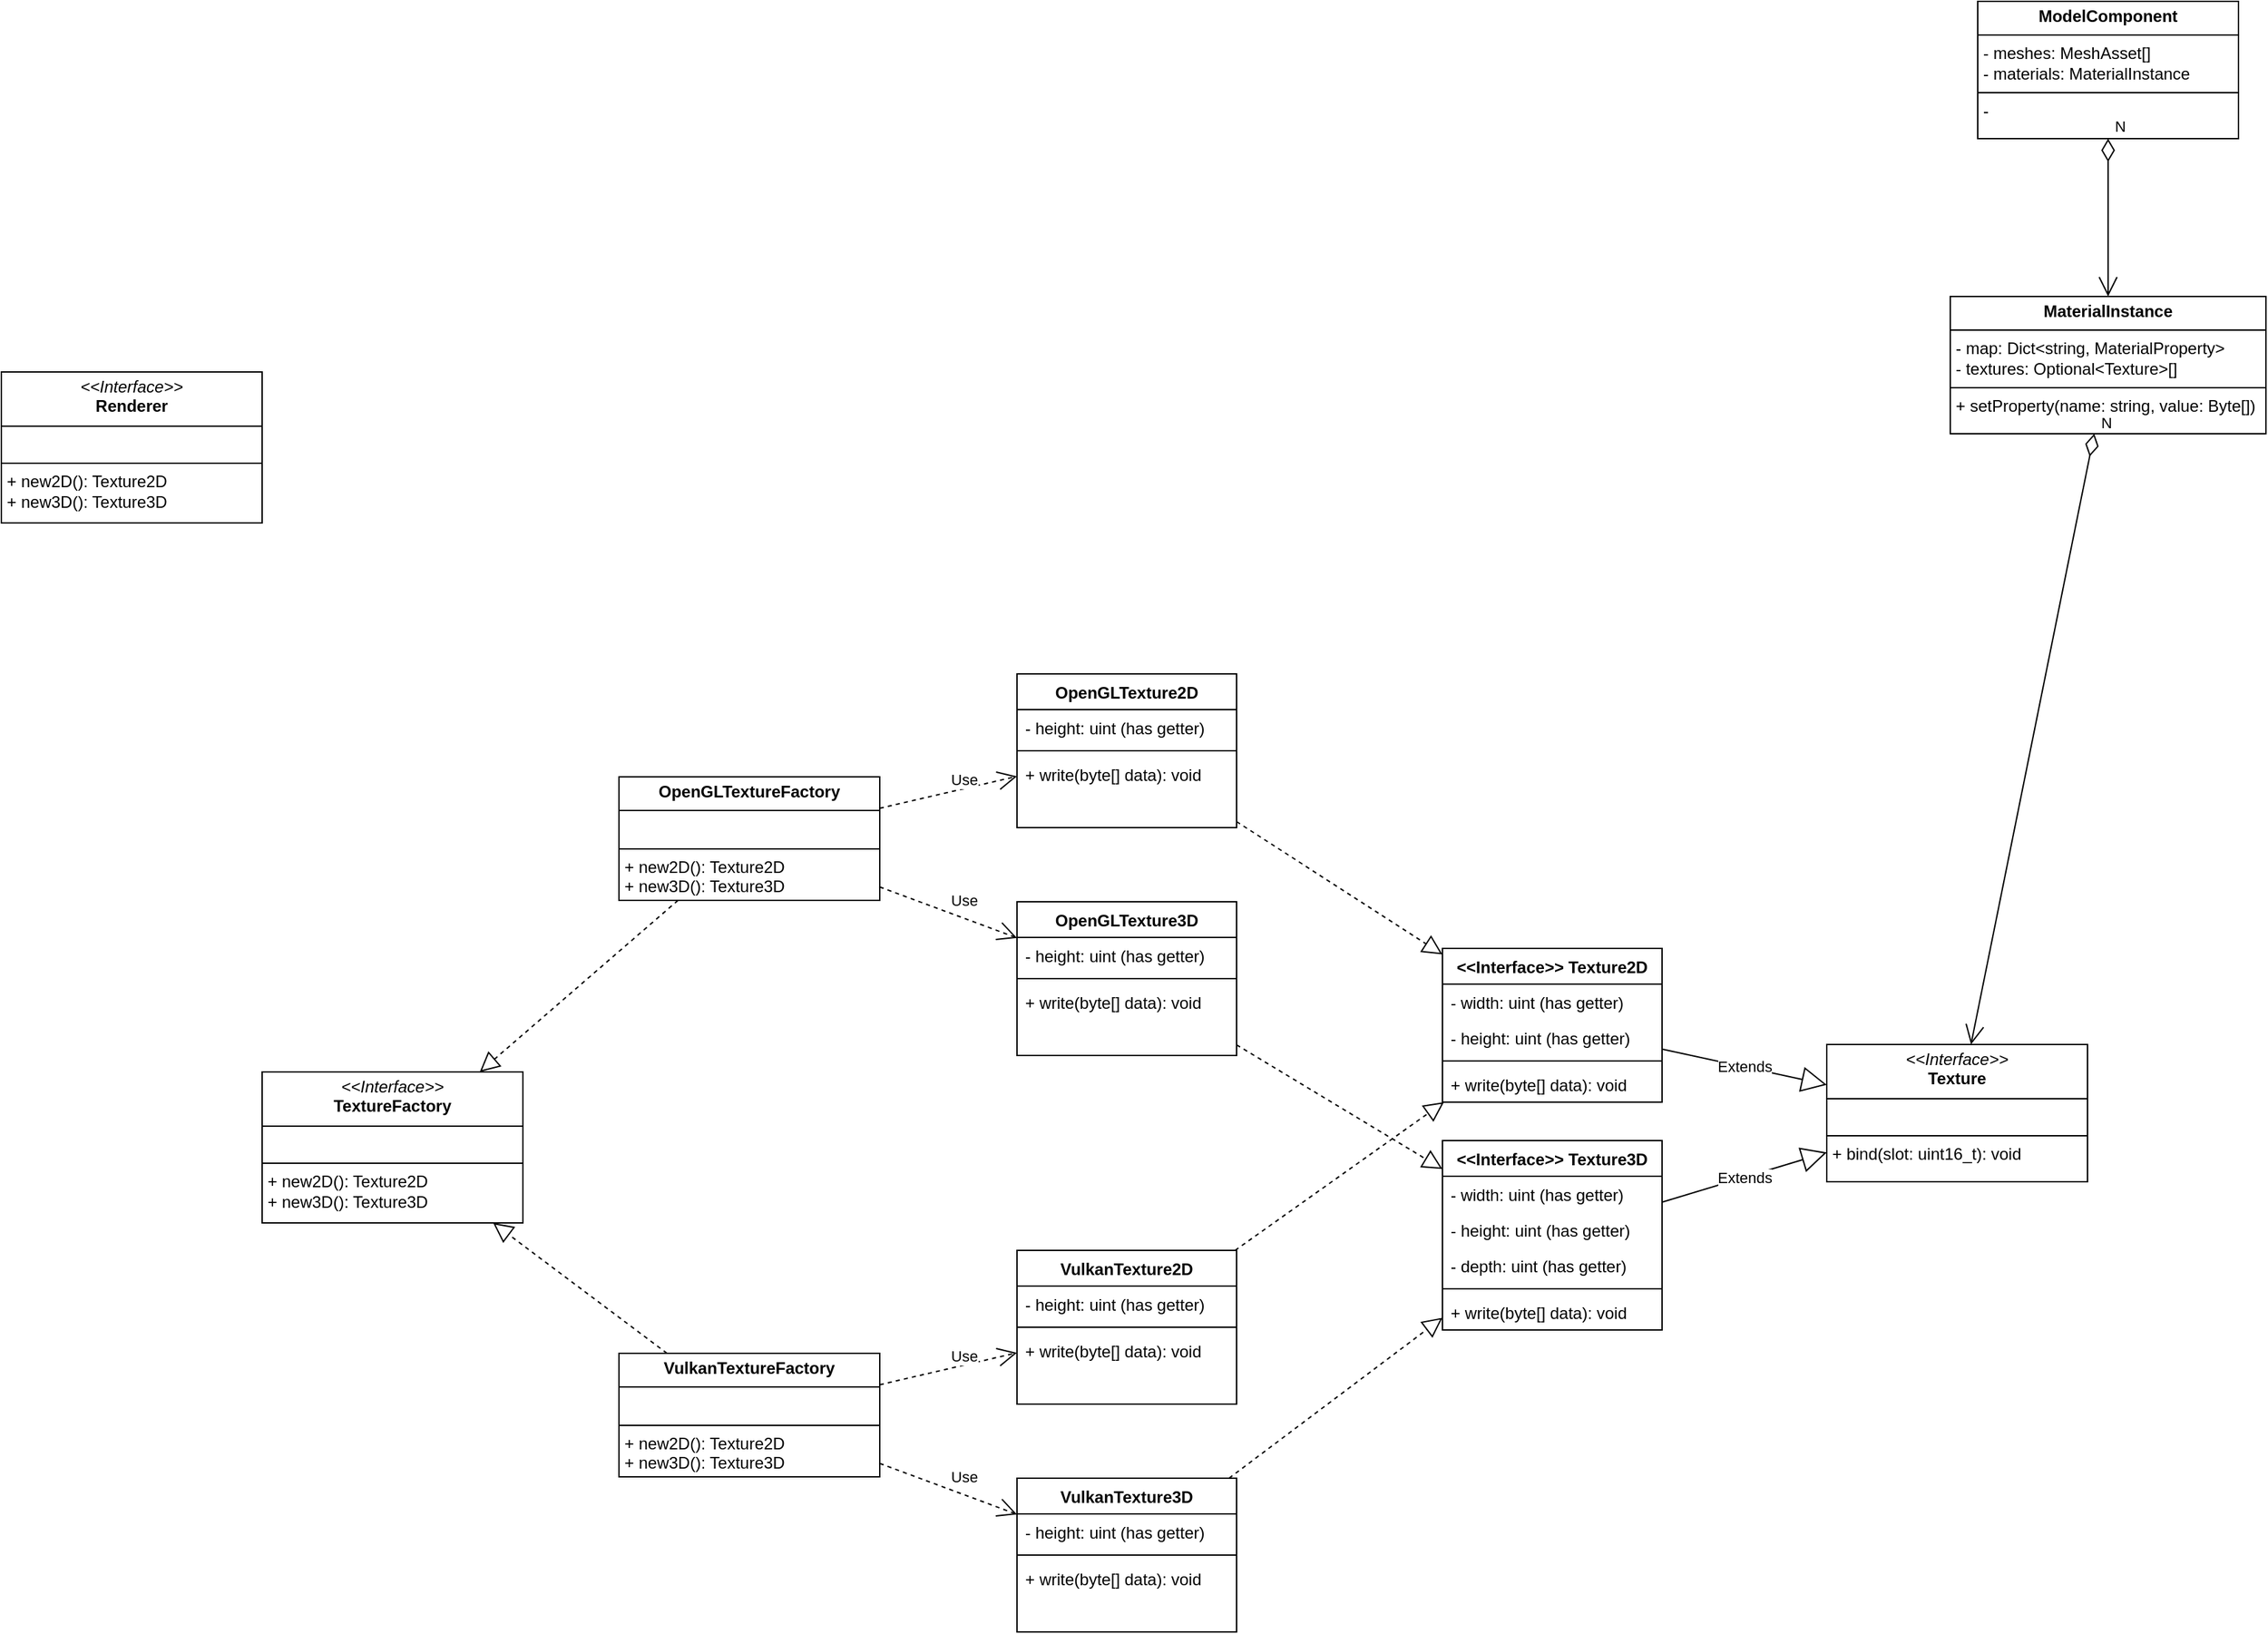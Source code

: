 <mxfile version="26.0.9">
  <diagram id="C5RBs43oDa-KdzZeNtuy" name="Page-1">
    <mxGraphModel dx="2414" dy="992" grid="1" gridSize="10" guides="1" tooltips="1" connect="1" arrows="0" fold="1" page="1" pageScale="1" pageWidth="827" pageHeight="1169" math="0" shadow="0" adaptiveColors="auto">
      <root>
        <mxCell id="WIyWlLk6GJQsqaUBKTNV-0" />
        <mxCell id="WIyWlLk6GJQsqaUBKTNV-1" parent="WIyWlLk6GJQsqaUBKTNV-0" />
        <mxCell id="BmLkSsp7EGdRLbmPOKFO-42" value="&lt;p style=&quot;margin:0px;margin-top:4px;text-align:center;&quot;&gt;&lt;i&gt;&amp;lt;&amp;lt;Interface&amp;gt;&amp;gt;&lt;/i&gt;&lt;br&gt;&lt;b&gt;TextureFactory&lt;/b&gt;&lt;/p&gt;&lt;hr size=&quot;1&quot; style=&quot;border-style:solid;&quot;&gt;&lt;p style=&quot;margin:0px;margin-left:4px;&quot;&gt;&lt;br&gt;&lt;/p&gt;&lt;hr size=&quot;1&quot; style=&quot;border-style:solid;&quot;&gt;&lt;p style=&quot;margin:0px;margin-left:4px;&quot;&gt;+ new2D(): Texture2D&lt;br&gt;+ new3D(): Texture3D&lt;/p&gt;" style="verticalAlign=top;align=left;overflow=fill;html=1;whiteSpace=wrap;" vertex="1" parent="WIyWlLk6GJQsqaUBKTNV-1">
          <mxGeometry x="-560" y="1650" width="190" height="110" as="geometry" />
        </mxCell>
        <mxCell id="BmLkSsp7EGdRLbmPOKFO-45" value="&lt;p style=&quot;margin:0px;margin-top:4px;text-align:center;&quot;&gt;&lt;b&gt;ModelComponent&lt;/b&gt;&lt;/p&gt;&lt;hr size=&quot;1&quot; style=&quot;border-style:solid;&quot;&gt;&lt;p style=&quot;margin:0px;margin-left:4px;&quot;&gt;- meshes: MeshAsset[]&lt;/p&gt;&lt;p style=&quot;margin:0px;margin-left:4px;&quot;&gt;- materials: MaterialInstance&lt;/p&gt;&lt;hr size=&quot;1&quot; style=&quot;border-style:solid;&quot;&gt;&lt;p style=&quot;margin:0px;margin-left:4px;&quot;&gt;-&amp;nbsp;&lt;/p&gt;" style="verticalAlign=top;align=left;overflow=fill;html=1;whiteSpace=wrap;" vertex="1" parent="WIyWlLk6GJQsqaUBKTNV-1">
          <mxGeometry x="690" y="870" width="190" height="100" as="geometry" />
        </mxCell>
        <mxCell id="BmLkSsp7EGdRLbmPOKFO-46" value="&lt;p style=&quot;margin:0px;margin-top:4px;text-align:center;&quot;&gt;&lt;b&gt;MaterialInstance&lt;/b&gt;&lt;/p&gt;&lt;hr size=&quot;1&quot; style=&quot;border-style:solid;&quot;&gt;&lt;p style=&quot;margin:0px;margin-left:4px;&quot;&gt;- map: Dict&amp;lt;string, MaterialProperty&amp;gt;&lt;br&gt;- textures: Optional&amp;lt;Texture&amp;gt;[]&lt;/p&gt;&lt;hr size=&quot;1&quot; style=&quot;border-style:solid;&quot;&gt;&lt;p style=&quot;margin:0px;margin-left:4px;&quot;&gt;+ setProperty(name: string, value: Byte[])&lt;/p&gt;" style="verticalAlign=top;align=left;overflow=fill;html=1;whiteSpace=wrap;movable=1;resizable=1;rotatable=1;deletable=1;editable=1;locked=0;connectable=1;" vertex="1" parent="WIyWlLk6GJQsqaUBKTNV-1">
          <mxGeometry x="670" y="1085" width="230" height="100" as="geometry" />
        </mxCell>
        <mxCell id="BmLkSsp7EGdRLbmPOKFO-47" value="N" style="endArrow=open;html=1;endSize=12;startArrow=diamondThin;startSize=14;startFill=0;align=left;verticalAlign=bottom;rounded=0;curved=0;" edge="1" parent="WIyWlLk6GJQsqaUBKTNV-1" source="BmLkSsp7EGdRLbmPOKFO-45" target="BmLkSsp7EGdRLbmPOKFO-46">
          <mxGeometry x="-1" y="3" relative="1" as="geometry">
            <mxPoint x="-170" y="580" as="sourcePoint" />
            <mxPoint x="-10" y="580" as="targetPoint" />
          </mxGeometry>
        </mxCell>
        <mxCell id="BmLkSsp7EGdRLbmPOKFO-49" value="N" style="endArrow=open;html=1;endSize=12;startArrow=diamondThin;startSize=14;startFill=0;align=left;verticalAlign=bottom;rounded=0;curved=0;strokeColor=default;fontFamily=Helvetica;fontSize=11;fontColor=default;labelBackgroundColor=default;" edge="1" parent="WIyWlLk6GJQsqaUBKTNV-1" source="BmLkSsp7EGdRLbmPOKFO-46" target="BmLkSsp7EGdRLbmPOKFO-0">
          <mxGeometry x="-1" y="3" relative="1" as="geometry">
            <mxPoint x="200" y="549.791" as="sourcePoint" />
            <mxPoint x="420.057" y="550" as="targetPoint" />
          </mxGeometry>
        </mxCell>
        <mxCell id="BmLkSsp7EGdRLbmPOKFO-52" value="" style="endArrow=block;dashed=1;endFill=0;endSize=12;html=1;rounded=0;strokeColor=default;align=left;verticalAlign=bottom;fontFamily=Helvetica;fontSize=11;fontColor=default;labelBackgroundColor=default;curved=0;" edge="1" parent="WIyWlLk6GJQsqaUBKTNV-1" source="BmLkSsp7EGdRLbmPOKFO-50" target="BmLkSsp7EGdRLbmPOKFO-42">
          <mxGeometry width="160" relative="1" as="geometry">
            <mxPoint x="120" y="1285" as="sourcePoint" />
            <mxPoint x="280" y="1285" as="targetPoint" />
          </mxGeometry>
        </mxCell>
        <mxCell id="BmLkSsp7EGdRLbmPOKFO-60" value="" style="endArrow=block;dashed=1;endFill=0;endSize=12;html=1;rounded=0;strokeColor=default;align=left;verticalAlign=bottom;fontFamily=Helvetica;fontSize=11;fontColor=default;labelBackgroundColor=default;curved=0;" edge="1" parent="WIyWlLk6GJQsqaUBKTNV-1" source="BmLkSsp7EGdRLbmPOKFO-18" target="BmLkSsp7EGdRLbmPOKFO-1">
          <mxGeometry width="160" relative="1" as="geometry">
            <mxPoint x="-10" y="1107" as="sourcePoint" />
            <mxPoint x="275" y="1113" as="targetPoint" />
          </mxGeometry>
        </mxCell>
        <mxCell id="BmLkSsp7EGdRLbmPOKFO-61" value="" style="endArrow=block;dashed=1;endFill=0;endSize=12;html=1;rounded=0;strokeColor=default;align=left;verticalAlign=bottom;fontFamily=Helvetica;fontSize=11;fontColor=default;labelBackgroundColor=default;curved=0;" edge="1" parent="WIyWlLk6GJQsqaUBKTNV-1" source="BmLkSsp7EGdRLbmPOKFO-56" target="BmLkSsp7EGdRLbmPOKFO-12">
          <mxGeometry width="160" relative="1" as="geometry">
            <mxPoint x="240" y="1286" as="sourcePoint" />
            <mxPoint x="290" y="1286" as="targetPoint" />
          </mxGeometry>
        </mxCell>
        <mxCell id="BmLkSsp7EGdRLbmPOKFO-65" value="" style="group" vertex="1" connectable="0" parent="WIyWlLk6GJQsqaUBKTNV-1">
          <mxGeometry x="300" y="1560" width="470" height="278" as="geometry" />
        </mxCell>
        <mxCell id="BmLkSsp7EGdRLbmPOKFO-0" value="&lt;p style=&quot;margin:0px;margin-top:4px;text-align:center;&quot;&gt;&lt;i&gt;&amp;lt;&amp;lt;Interface&amp;gt;&amp;gt;&lt;/i&gt;&lt;br&gt;&lt;b&gt;Texture&lt;/b&gt;&lt;/p&gt;&lt;hr size=&quot;1&quot; style=&quot;border-style:solid;&quot;&gt;&lt;p style=&quot;margin:0px;margin-left:4px;&quot;&gt;&lt;br&gt;&lt;/p&gt;&lt;hr size=&quot;1&quot; style=&quot;border-style:solid;&quot;&gt;&lt;p style=&quot;margin:0px;margin-left:4px;&quot;&gt;+ bind(slot: uint16_t): void&lt;br&gt;&lt;/p&gt;" style="verticalAlign=top;align=left;overflow=fill;html=1;whiteSpace=wrap;" vertex="1" parent="BmLkSsp7EGdRLbmPOKFO-65">
          <mxGeometry x="280" y="70" width="190" height="100" as="geometry" />
        </mxCell>
        <mxCell id="BmLkSsp7EGdRLbmPOKFO-12" value="&lt;&lt;Interface&gt;&gt; Texture3D" style="swimlane;fontStyle=1;align=center;verticalAlign=top;childLayout=stackLayout;horizontal=1;startSize=26;horizontalStack=0;resizeParent=1;resizeLast=0;collapsible=1;marginBottom=0;rounded=0;shadow=0;strokeWidth=1;" vertex="1" parent="BmLkSsp7EGdRLbmPOKFO-65">
          <mxGeometry y="140" width="160" height="138" as="geometry">
            <mxRectangle x="130" y="380" width="160" height="26" as="alternateBounds" />
          </mxGeometry>
        </mxCell>
        <mxCell id="BmLkSsp7EGdRLbmPOKFO-13" value="- width: uint (has getter)" style="text;align=left;verticalAlign=top;spacingLeft=4;spacingRight=4;overflow=hidden;rotatable=0;points=[[0,0.5],[1,0.5]];portConstraint=eastwest;" vertex="1" parent="BmLkSsp7EGdRLbmPOKFO-12">
          <mxGeometry y="26" width="160" height="26" as="geometry" />
        </mxCell>
        <mxCell id="BmLkSsp7EGdRLbmPOKFO-14" value="- height: uint (has getter)" style="text;align=left;verticalAlign=top;spacingLeft=4;spacingRight=4;overflow=hidden;rotatable=0;points=[[0,0.5],[1,0.5]];portConstraint=eastwest;rounded=0;shadow=0;html=0;" vertex="1" parent="BmLkSsp7EGdRLbmPOKFO-12">
          <mxGeometry y="52" width="160" height="26" as="geometry" />
        </mxCell>
        <mxCell id="BmLkSsp7EGdRLbmPOKFO-62" value="- depth: uint (has getter)" style="text;align=left;verticalAlign=top;spacingLeft=4;spacingRight=4;overflow=hidden;rotatable=0;points=[[0,0.5],[1,0.5]];portConstraint=eastwest;rounded=0;shadow=0;html=0;" vertex="1" parent="BmLkSsp7EGdRLbmPOKFO-12">
          <mxGeometry y="78" width="160" height="26" as="geometry" />
        </mxCell>
        <mxCell id="BmLkSsp7EGdRLbmPOKFO-15" value="" style="line;html=1;strokeWidth=1;align=left;verticalAlign=middle;spacingTop=-1;spacingLeft=3;spacingRight=3;rotatable=0;labelPosition=right;points=[];portConstraint=eastwest;" vertex="1" parent="BmLkSsp7EGdRLbmPOKFO-12">
          <mxGeometry y="104" width="160" height="8" as="geometry" />
        </mxCell>
        <mxCell id="BmLkSsp7EGdRLbmPOKFO-16" value="+ write(byte[] data): void" style="text;align=left;verticalAlign=top;spacingLeft=4;spacingRight=4;overflow=hidden;rotatable=0;points=[[0,0.5],[1,0.5]];portConstraint=eastwest;" vertex="1" parent="BmLkSsp7EGdRLbmPOKFO-12">
          <mxGeometry y="112" width="160" height="26" as="geometry" />
        </mxCell>
        <mxCell id="BmLkSsp7EGdRLbmPOKFO-1" value="&lt;&lt;Interface&gt;&gt; Texture2D" style="swimlane;fontStyle=1;align=center;verticalAlign=top;childLayout=stackLayout;horizontal=1;startSize=26;horizontalStack=0;resizeParent=1;resizeLast=0;collapsible=1;marginBottom=0;rounded=0;shadow=0;strokeWidth=1;" vertex="1" parent="BmLkSsp7EGdRLbmPOKFO-65">
          <mxGeometry width="160" height="112" as="geometry">
            <mxRectangle x="130" y="380" width="160" height="26" as="alternateBounds" />
          </mxGeometry>
        </mxCell>
        <mxCell id="BmLkSsp7EGdRLbmPOKFO-2" value="- width: uint (has getter)" style="text;align=left;verticalAlign=top;spacingLeft=4;spacingRight=4;overflow=hidden;rotatable=0;points=[[0,0.5],[1,0.5]];portConstraint=eastwest;" vertex="1" parent="BmLkSsp7EGdRLbmPOKFO-1">
          <mxGeometry y="26" width="160" height="26" as="geometry" />
        </mxCell>
        <mxCell id="BmLkSsp7EGdRLbmPOKFO-3" value="- height: uint (has getter)" style="text;align=left;verticalAlign=top;spacingLeft=4;spacingRight=4;overflow=hidden;rotatable=0;points=[[0,0.5],[1,0.5]];portConstraint=eastwest;rounded=0;shadow=0;html=0;" vertex="1" parent="BmLkSsp7EGdRLbmPOKFO-1">
          <mxGeometry y="52" width="160" height="26" as="geometry" />
        </mxCell>
        <mxCell id="BmLkSsp7EGdRLbmPOKFO-4" value="" style="line;html=1;strokeWidth=1;align=left;verticalAlign=middle;spacingTop=-1;spacingLeft=3;spacingRight=3;rotatable=0;labelPosition=right;points=[];portConstraint=eastwest;" vertex="1" parent="BmLkSsp7EGdRLbmPOKFO-1">
          <mxGeometry y="78" width="160" height="8" as="geometry" />
        </mxCell>
        <mxCell id="BmLkSsp7EGdRLbmPOKFO-6" value="+ write(byte[] data): void" style="text;align=left;verticalAlign=top;spacingLeft=4;spacingRight=4;overflow=hidden;rotatable=0;points=[[0,0.5],[1,0.5]];portConstraint=eastwest;" vertex="1" parent="BmLkSsp7EGdRLbmPOKFO-1">
          <mxGeometry y="86" width="160" height="26" as="geometry" />
        </mxCell>
        <mxCell id="BmLkSsp7EGdRLbmPOKFO-25" value="Extends" style="endArrow=block;endSize=16;endFill=0;html=1;rounded=0;" edge="1" parent="BmLkSsp7EGdRLbmPOKFO-65" source="BmLkSsp7EGdRLbmPOKFO-12" target="BmLkSsp7EGdRLbmPOKFO-0">
          <mxGeometry width="160" relative="1" as="geometry">
            <mxPoint x="-41" y="-710" as="sourcePoint" />
            <mxPoint x="53" y="-800" as="targetPoint" />
          </mxGeometry>
        </mxCell>
        <mxCell id="BmLkSsp7EGdRLbmPOKFO-24" value="Extends" style="endArrow=block;endSize=16;endFill=0;html=1;rounded=0;" edge="1" parent="BmLkSsp7EGdRLbmPOKFO-65" source="BmLkSsp7EGdRLbmPOKFO-1" target="BmLkSsp7EGdRLbmPOKFO-0">
          <mxGeometry width="160" relative="1" as="geometry">
            <mxPoint x="-150" y="-750" as="sourcePoint" />
            <mxPoint x="-140" y="-830" as="targetPoint" />
          </mxGeometry>
        </mxCell>
        <mxCell id="BmLkSsp7EGdRLbmPOKFO-66" value="" style="group" vertex="1" connectable="0" parent="WIyWlLk6GJQsqaUBKTNV-1">
          <mxGeometry x="-300" y="1360" width="450" height="278" as="geometry" />
        </mxCell>
        <mxCell id="BmLkSsp7EGdRLbmPOKFO-18" value="OpenGLTexture2D" style="swimlane;fontStyle=1;align=center;verticalAlign=top;childLayout=stackLayout;horizontal=1;startSize=26;horizontalStack=0;resizeParent=1;resizeLast=0;collapsible=1;marginBottom=0;rounded=0;shadow=0;strokeWidth=1;" vertex="1" parent="BmLkSsp7EGdRLbmPOKFO-66">
          <mxGeometry x="290" width="160" height="112" as="geometry">
            <mxRectangle x="130" y="380" width="160" height="26" as="alternateBounds" />
          </mxGeometry>
        </mxCell>
        <mxCell id="BmLkSsp7EGdRLbmPOKFO-20" value="- height: uint (has getter)" style="text;align=left;verticalAlign=top;spacingLeft=4;spacingRight=4;overflow=hidden;rotatable=0;points=[[0,0.5],[1,0.5]];portConstraint=eastwest;rounded=0;shadow=0;html=0;" vertex="1" parent="BmLkSsp7EGdRLbmPOKFO-18">
          <mxGeometry y="26" width="160" height="26" as="geometry" />
        </mxCell>
        <mxCell id="BmLkSsp7EGdRLbmPOKFO-21" value="" style="line;html=1;strokeWidth=1;align=left;verticalAlign=middle;spacingTop=-1;spacingLeft=3;spacingRight=3;rotatable=0;labelPosition=right;points=[];portConstraint=eastwest;" vertex="1" parent="BmLkSsp7EGdRLbmPOKFO-18">
          <mxGeometry y="52" width="160" height="8" as="geometry" />
        </mxCell>
        <mxCell id="BmLkSsp7EGdRLbmPOKFO-22" value="+ write(byte[] data): void" style="text;align=left;verticalAlign=top;spacingLeft=4;spacingRight=4;overflow=hidden;rotatable=0;points=[[0,0.5],[1,0.5]];portConstraint=eastwest;" vertex="1" parent="BmLkSsp7EGdRLbmPOKFO-18">
          <mxGeometry y="60" width="160" height="26" as="geometry" />
        </mxCell>
        <mxCell id="BmLkSsp7EGdRLbmPOKFO-50" value="&lt;p style=&quot;margin:0px;margin-top:4px;text-align:center;&quot;&gt;&lt;b&gt;OpenGLTextureFactory&lt;/b&gt;&lt;/p&gt;&lt;hr size=&quot;1&quot; style=&quot;border-style:solid;&quot;&gt;&lt;p style=&quot;margin:0px;margin-left:4px;&quot;&gt;&lt;br&gt;&lt;/p&gt;&lt;hr size=&quot;1&quot; style=&quot;border-style:solid;&quot;&gt;&lt;p style=&quot;margin:0px;margin-left:4px;&quot;&gt;+ new2D(): Texture2D&lt;br&gt;+ new3D(): Texture3D&lt;/p&gt;" style="verticalAlign=top;align=left;overflow=fill;html=1;whiteSpace=wrap;" vertex="1" parent="BmLkSsp7EGdRLbmPOKFO-66">
          <mxGeometry y="75" width="190" height="90" as="geometry" />
        </mxCell>
        <mxCell id="BmLkSsp7EGdRLbmPOKFO-56" value="OpenGLTexture3D" style="swimlane;fontStyle=1;align=center;verticalAlign=top;childLayout=stackLayout;horizontal=1;startSize=26;horizontalStack=0;resizeParent=1;resizeLast=0;collapsible=1;marginBottom=0;rounded=0;shadow=0;strokeWidth=1;" vertex="1" parent="BmLkSsp7EGdRLbmPOKFO-66">
          <mxGeometry x="290" y="166" width="160" height="112" as="geometry">
            <mxRectangle x="130" y="380" width="160" height="26" as="alternateBounds" />
          </mxGeometry>
        </mxCell>
        <mxCell id="BmLkSsp7EGdRLbmPOKFO-57" value="- height: uint (has getter)" style="text;align=left;verticalAlign=top;spacingLeft=4;spacingRight=4;overflow=hidden;rotatable=0;points=[[0,0.5],[1,0.5]];portConstraint=eastwest;rounded=0;shadow=0;html=0;" vertex="1" parent="BmLkSsp7EGdRLbmPOKFO-56">
          <mxGeometry y="26" width="160" height="26" as="geometry" />
        </mxCell>
        <mxCell id="BmLkSsp7EGdRLbmPOKFO-58" value="" style="line;html=1;strokeWidth=1;align=left;verticalAlign=middle;spacingTop=-1;spacingLeft=3;spacingRight=3;rotatable=0;labelPosition=right;points=[];portConstraint=eastwest;" vertex="1" parent="BmLkSsp7EGdRLbmPOKFO-56">
          <mxGeometry y="52" width="160" height="8" as="geometry" />
        </mxCell>
        <mxCell id="BmLkSsp7EGdRLbmPOKFO-59" value="+ write(byte[] data): void" style="text;align=left;verticalAlign=top;spacingLeft=4;spacingRight=4;overflow=hidden;rotatable=0;points=[[0,0.5],[1,0.5]];portConstraint=eastwest;" vertex="1" parent="BmLkSsp7EGdRLbmPOKFO-56">
          <mxGeometry y="60" width="160" height="26" as="geometry" />
        </mxCell>
        <mxCell id="BmLkSsp7EGdRLbmPOKFO-63" value="Use" style="endArrow=open;endSize=12;dashed=1;html=1;rounded=0;strokeColor=default;align=left;verticalAlign=bottom;fontFamily=Helvetica;fontSize=11;fontColor=default;labelBackgroundColor=default;curved=0;" edge="1" parent="BmLkSsp7EGdRLbmPOKFO-66" source="BmLkSsp7EGdRLbmPOKFO-50" target="BmLkSsp7EGdRLbmPOKFO-18">
          <mxGeometry width="160" relative="1" as="geometry">
            <mxPoint x="90" y="80" as="sourcePoint" />
            <mxPoint x="250" y="80" as="targetPoint" />
          </mxGeometry>
        </mxCell>
        <mxCell id="BmLkSsp7EGdRLbmPOKFO-64" value="Use" style="endArrow=open;endSize=12;dashed=1;html=1;rounded=0;strokeColor=default;align=left;verticalAlign=bottom;fontFamily=Helvetica;fontSize=11;fontColor=default;labelBackgroundColor=default;curved=0;" edge="1" parent="BmLkSsp7EGdRLbmPOKFO-66" source="BmLkSsp7EGdRLbmPOKFO-50" target="BmLkSsp7EGdRLbmPOKFO-56">
          <mxGeometry width="160" relative="1" as="geometry">
            <mxPoint x="200" y="108" as="sourcePoint" />
            <mxPoint x="300" y="85" as="targetPoint" />
          </mxGeometry>
        </mxCell>
        <mxCell id="BmLkSsp7EGdRLbmPOKFO-67" value="" style="group" vertex="1" connectable="0" parent="WIyWlLk6GJQsqaUBKTNV-1">
          <mxGeometry x="-300" y="1780" width="450" height="278" as="geometry" />
        </mxCell>
        <mxCell id="BmLkSsp7EGdRLbmPOKFO-68" value="VulkanTexture2D" style="swimlane;fontStyle=1;align=center;verticalAlign=top;childLayout=stackLayout;horizontal=1;startSize=26;horizontalStack=0;resizeParent=1;resizeLast=0;collapsible=1;marginBottom=0;rounded=0;shadow=0;strokeWidth=1;" vertex="1" parent="BmLkSsp7EGdRLbmPOKFO-67">
          <mxGeometry x="290" width="160" height="112" as="geometry">
            <mxRectangle x="130" y="380" width="160" height="26" as="alternateBounds" />
          </mxGeometry>
        </mxCell>
        <mxCell id="BmLkSsp7EGdRLbmPOKFO-69" value="- height: uint (has getter)" style="text;align=left;verticalAlign=top;spacingLeft=4;spacingRight=4;overflow=hidden;rotatable=0;points=[[0,0.5],[1,0.5]];portConstraint=eastwest;rounded=0;shadow=0;html=0;" vertex="1" parent="BmLkSsp7EGdRLbmPOKFO-68">
          <mxGeometry y="26" width="160" height="26" as="geometry" />
        </mxCell>
        <mxCell id="BmLkSsp7EGdRLbmPOKFO-70" value="" style="line;html=1;strokeWidth=1;align=left;verticalAlign=middle;spacingTop=-1;spacingLeft=3;spacingRight=3;rotatable=0;labelPosition=right;points=[];portConstraint=eastwest;" vertex="1" parent="BmLkSsp7EGdRLbmPOKFO-68">
          <mxGeometry y="52" width="160" height="8" as="geometry" />
        </mxCell>
        <mxCell id="BmLkSsp7EGdRLbmPOKFO-71" value="+ write(byte[] data): void" style="text;align=left;verticalAlign=top;spacingLeft=4;spacingRight=4;overflow=hidden;rotatable=0;points=[[0,0.5],[1,0.5]];portConstraint=eastwest;" vertex="1" parent="BmLkSsp7EGdRLbmPOKFO-68">
          <mxGeometry y="60" width="160" height="26" as="geometry" />
        </mxCell>
        <mxCell id="BmLkSsp7EGdRLbmPOKFO-72" value="&lt;p style=&quot;margin:0px;margin-top:4px;text-align:center;&quot;&gt;&lt;b&gt;VulkanTextureFactory&lt;/b&gt;&lt;/p&gt;&lt;hr size=&quot;1&quot; style=&quot;border-style:solid;&quot;&gt;&lt;p style=&quot;margin:0px;margin-left:4px;&quot;&gt;&lt;br&gt;&lt;/p&gt;&lt;hr size=&quot;1&quot; style=&quot;border-style:solid;&quot;&gt;&lt;p style=&quot;margin:0px;margin-left:4px;&quot;&gt;+ new2D(): Texture2D&lt;br&gt;+ new3D(): Texture3D&lt;/p&gt;" style="verticalAlign=top;align=left;overflow=fill;html=1;whiteSpace=wrap;" vertex="1" parent="BmLkSsp7EGdRLbmPOKFO-67">
          <mxGeometry y="75" width="190" height="90" as="geometry" />
        </mxCell>
        <mxCell id="BmLkSsp7EGdRLbmPOKFO-73" value="VulkanTexture3D" style="swimlane;fontStyle=1;align=center;verticalAlign=top;childLayout=stackLayout;horizontal=1;startSize=26;horizontalStack=0;resizeParent=1;resizeLast=0;collapsible=1;marginBottom=0;rounded=0;shadow=0;strokeWidth=1;" vertex="1" parent="BmLkSsp7EGdRLbmPOKFO-67">
          <mxGeometry x="290" y="166" width="160" height="112" as="geometry">
            <mxRectangle x="130" y="380" width="160" height="26" as="alternateBounds" />
          </mxGeometry>
        </mxCell>
        <mxCell id="BmLkSsp7EGdRLbmPOKFO-74" value="- height: uint (has getter)" style="text;align=left;verticalAlign=top;spacingLeft=4;spacingRight=4;overflow=hidden;rotatable=0;points=[[0,0.5],[1,0.5]];portConstraint=eastwest;rounded=0;shadow=0;html=0;" vertex="1" parent="BmLkSsp7EGdRLbmPOKFO-73">
          <mxGeometry y="26" width="160" height="26" as="geometry" />
        </mxCell>
        <mxCell id="BmLkSsp7EGdRLbmPOKFO-75" value="" style="line;html=1;strokeWidth=1;align=left;verticalAlign=middle;spacingTop=-1;spacingLeft=3;spacingRight=3;rotatable=0;labelPosition=right;points=[];portConstraint=eastwest;" vertex="1" parent="BmLkSsp7EGdRLbmPOKFO-73">
          <mxGeometry y="52" width="160" height="8" as="geometry" />
        </mxCell>
        <mxCell id="BmLkSsp7EGdRLbmPOKFO-76" value="+ write(byte[] data): void" style="text;align=left;verticalAlign=top;spacingLeft=4;spacingRight=4;overflow=hidden;rotatable=0;points=[[0,0.5],[1,0.5]];portConstraint=eastwest;" vertex="1" parent="BmLkSsp7EGdRLbmPOKFO-73">
          <mxGeometry y="60" width="160" height="26" as="geometry" />
        </mxCell>
        <mxCell id="BmLkSsp7EGdRLbmPOKFO-77" value="Use" style="endArrow=open;endSize=12;dashed=1;html=1;rounded=0;strokeColor=default;align=left;verticalAlign=bottom;fontFamily=Helvetica;fontSize=11;fontColor=default;labelBackgroundColor=default;curved=0;" edge="1" parent="BmLkSsp7EGdRLbmPOKFO-67" source="BmLkSsp7EGdRLbmPOKFO-72" target="BmLkSsp7EGdRLbmPOKFO-68">
          <mxGeometry width="160" relative="1" as="geometry">
            <mxPoint x="90" y="80" as="sourcePoint" />
            <mxPoint x="250" y="80" as="targetPoint" />
          </mxGeometry>
        </mxCell>
        <mxCell id="BmLkSsp7EGdRLbmPOKFO-78" value="Use" style="endArrow=open;endSize=12;dashed=1;html=1;rounded=0;strokeColor=default;align=left;verticalAlign=bottom;fontFamily=Helvetica;fontSize=11;fontColor=default;labelBackgroundColor=default;curved=0;" edge="1" parent="BmLkSsp7EGdRLbmPOKFO-67" source="BmLkSsp7EGdRLbmPOKFO-72" target="BmLkSsp7EGdRLbmPOKFO-73">
          <mxGeometry width="160" relative="1" as="geometry">
            <mxPoint x="200" y="108" as="sourcePoint" />
            <mxPoint x="300" y="85" as="targetPoint" />
          </mxGeometry>
        </mxCell>
        <mxCell id="BmLkSsp7EGdRLbmPOKFO-80" value="" style="endArrow=block;dashed=1;endFill=0;endSize=12;html=1;rounded=0;strokeColor=default;align=left;verticalAlign=bottom;fontFamily=Helvetica;fontSize=11;fontColor=default;labelBackgroundColor=default;curved=0;" edge="1" parent="WIyWlLk6GJQsqaUBKTNV-1" source="BmLkSsp7EGdRLbmPOKFO-68" target="BmLkSsp7EGdRLbmPOKFO-1">
          <mxGeometry width="160" relative="1" as="geometry">
            <mxPoint x="160" y="1478" as="sourcePoint" />
            <mxPoint x="310" y="1574" as="targetPoint" />
          </mxGeometry>
        </mxCell>
        <mxCell id="BmLkSsp7EGdRLbmPOKFO-81" value="" style="endArrow=block;dashed=1;endFill=0;endSize=12;html=1;rounded=0;strokeColor=default;align=left;verticalAlign=bottom;fontFamily=Helvetica;fontSize=11;fontColor=default;labelBackgroundColor=default;curved=0;" edge="1" parent="WIyWlLk6GJQsqaUBKTNV-1" source="BmLkSsp7EGdRLbmPOKFO-73" target="BmLkSsp7EGdRLbmPOKFO-12">
          <mxGeometry width="160" relative="1" as="geometry">
            <mxPoint x="159" y="1790" as="sourcePoint" />
            <mxPoint x="311" y="1682" as="targetPoint" />
          </mxGeometry>
        </mxCell>
        <mxCell id="BmLkSsp7EGdRLbmPOKFO-82" value="" style="endArrow=block;dashed=1;endFill=0;endSize=12;html=1;rounded=0;strokeColor=default;align=left;verticalAlign=bottom;fontFamily=Helvetica;fontSize=11;fontColor=default;labelBackgroundColor=default;curved=0;" edge="1" parent="WIyWlLk6GJQsqaUBKTNV-1" source="BmLkSsp7EGdRLbmPOKFO-72" target="BmLkSsp7EGdRLbmPOKFO-42">
          <mxGeometry width="160" relative="1" as="geometry">
            <mxPoint x="-263" y="1535" as="sourcePoint" />
            <mxPoint x="-452" y="1660" as="targetPoint" />
          </mxGeometry>
        </mxCell>
        <mxCell id="BmLkSsp7EGdRLbmPOKFO-83" value="&lt;p style=&quot;margin:0px;margin-top:4px;text-align:center;&quot;&gt;&lt;i&gt;&amp;lt;&amp;lt;Interface&amp;gt;&amp;gt;&lt;/i&gt;&lt;br&gt;&lt;b&gt;Renderer&lt;/b&gt;&lt;/p&gt;&lt;hr size=&quot;1&quot; style=&quot;border-style:solid;&quot;&gt;&lt;p style=&quot;margin:0px;margin-left:4px;&quot;&gt;&lt;br&gt;&lt;/p&gt;&lt;hr size=&quot;1&quot; style=&quot;border-style:solid;&quot;&gt;&lt;p style=&quot;margin:0px;margin-left:4px;&quot;&gt;+ new2D(): Texture2D&lt;br&gt;+ new3D(): Texture3D&lt;/p&gt;" style="verticalAlign=top;align=left;overflow=fill;html=1;whiteSpace=wrap;" vertex="1" parent="WIyWlLk6GJQsqaUBKTNV-1">
          <mxGeometry x="-750" y="1140" width="190" height="110" as="geometry" />
        </mxCell>
      </root>
    </mxGraphModel>
  </diagram>
</mxfile>

